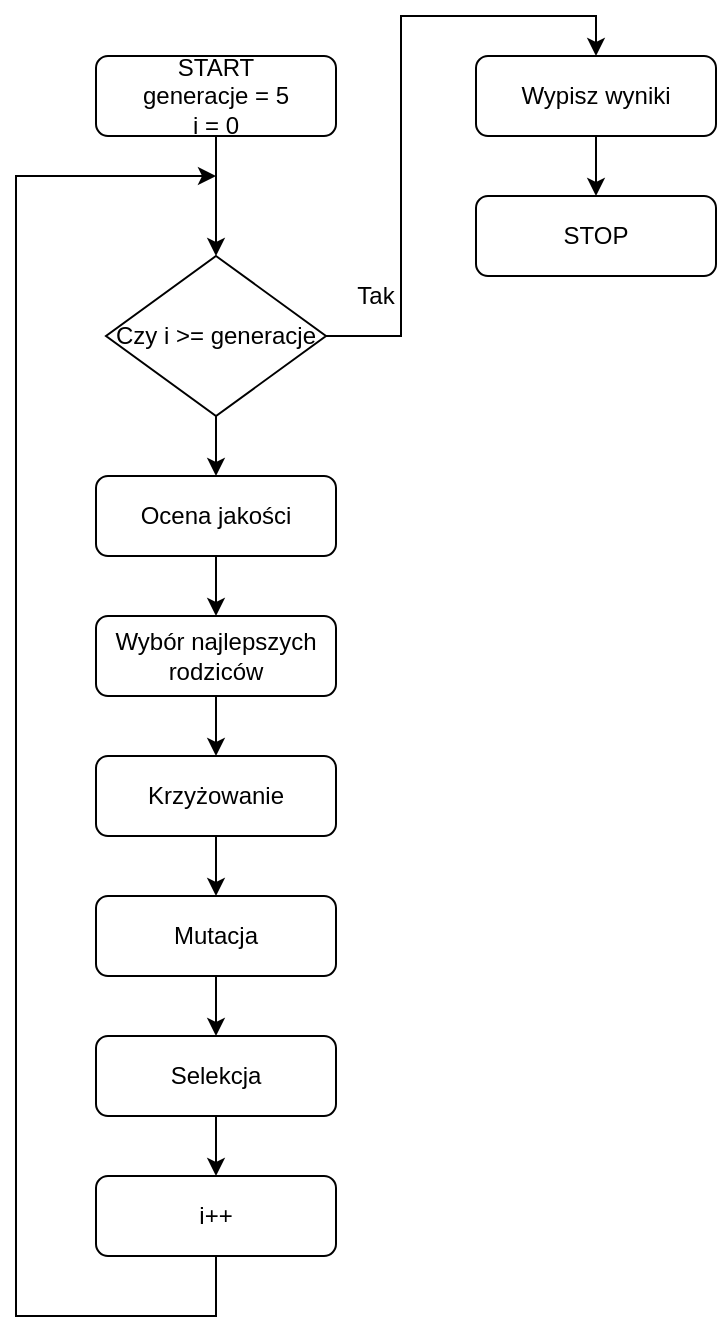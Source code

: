 <mxfile version="14.6.1" type="device"><diagram id="D_GFgqAIxp1KtoXFN4_Y" name="Page-1"><mxGraphModel dx="1117" dy="1050" grid="1" gridSize="10" guides="1" tooltips="1" connect="1" arrows="1" fold="1" page="1" pageScale="1" pageWidth="827" pageHeight="1169" math="0" shadow="0"><root><mxCell id="0"/><mxCell id="1" parent="0"/><mxCell id="cy-tkis3peoD6HbruX_2-77" style="edgeStyle=orthogonalEdgeStyle;rounded=0;orthogonalLoop=1;jettySize=auto;html=1;entryX=0.5;entryY=0;entryDx=0;entryDy=0;" edge="1" parent="1" source="cy-tkis3peoD6HbruX_2-78" target="cy-tkis3peoD6HbruX_2-82"><mxGeometry relative="1" as="geometry"/></mxCell><mxCell id="cy-tkis3peoD6HbruX_2-78" value="START&lt;br&gt;generacje = 5&lt;br&gt;i = 0" style="rounded=1;whiteSpace=wrap;html=1;fontSize=12;glass=0;strokeWidth=1;shadow=0;" vertex="1" parent="1"><mxGeometry x="200" y="80" width="120" height="40" as="geometry"/></mxCell><mxCell id="cy-tkis3peoD6HbruX_2-79" value="STOP" style="rounded=1;whiteSpace=wrap;html=1;fontSize=12;glass=0;strokeWidth=1;shadow=0;" vertex="1" parent="1"><mxGeometry x="390" y="150" width="120" height="40" as="geometry"/></mxCell><mxCell id="cy-tkis3peoD6HbruX_2-80" style="edgeStyle=orthogonalEdgeStyle;rounded=0;orthogonalLoop=1;jettySize=auto;html=1;entryX=0.5;entryY=0;entryDx=0;entryDy=0;" edge="1" parent="1" source="cy-tkis3peoD6HbruX_2-82" target="cy-tkis3peoD6HbruX_2-84"><mxGeometry relative="1" as="geometry"/></mxCell><mxCell id="cy-tkis3peoD6HbruX_2-81" style="edgeStyle=orthogonalEdgeStyle;rounded=0;orthogonalLoop=1;jettySize=auto;html=1;entryX=0.5;entryY=0;entryDx=0;entryDy=0;" edge="1" parent="1" source="cy-tkis3peoD6HbruX_2-82" target="cy-tkis3peoD6HbruX_2-87"><mxGeometry relative="1" as="geometry"/></mxCell><mxCell id="cy-tkis3peoD6HbruX_2-82" value="Czy i &amp;gt;= generacje" style="rhombus;whiteSpace=wrap;html=1;" vertex="1" parent="1"><mxGeometry x="205" y="180" width="110" height="80" as="geometry"/></mxCell><mxCell id="cy-tkis3peoD6HbruX_2-83" style="edgeStyle=orthogonalEdgeStyle;rounded=0;orthogonalLoop=1;jettySize=auto;html=1;entryX=0.5;entryY=0;entryDx=0;entryDy=0;" edge="1" parent="1" source="cy-tkis3peoD6HbruX_2-84" target="cy-tkis3peoD6HbruX_2-79"><mxGeometry relative="1" as="geometry"/></mxCell><mxCell id="cy-tkis3peoD6HbruX_2-84" value="Wypisz wyniki" style="rounded=1;whiteSpace=wrap;html=1;fontSize=12;glass=0;strokeWidth=1;shadow=0;" vertex="1" parent="1"><mxGeometry x="390" y="80" width="120" height="40" as="geometry"/></mxCell><mxCell id="cy-tkis3peoD6HbruX_2-85" value="Tak" style="text;html=1;strokeColor=none;fillColor=none;align=center;verticalAlign=middle;whiteSpace=wrap;rounded=0;" vertex="1" parent="1"><mxGeometry x="320" y="190" width="40" height="20" as="geometry"/></mxCell><mxCell id="cy-tkis3peoD6HbruX_2-86" style="edgeStyle=orthogonalEdgeStyle;rounded=0;orthogonalLoop=1;jettySize=auto;html=1;entryX=0.5;entryY=0;entryDx=0;entryDy=0;" edge="1" parent="1" source="cy-tkis3peoD6HbruX_2-87" target="cy-tkis3peoD6HbruX_2-89"><mxGeometry relative="1" as="geometry"/></mxCell><mxCell id="cy-tkis3peoD6HbruX_2-87" value="Ocena jakości" style="rounded=1;whiteSpace=wrap;html=1;fontSize=12;glass=0;strokeWidth=1;shadow=0;" vertex="1" parent="1"><mxGeometry x="200" y="290" width="120" height="40" as="geometry"/></mxCell><mxCell id="cy-tkis3peoD6HbruX_2-88" style="edgeStyle=orthogonalEdgeStyle;rounded=0;orthogonalLoop=1;jettySize=auto;html=1;entryX=0.5;entryY=0;entryDx=0;entryDy=0;" edge="1" parent="1" source="cy-tkis3peoD6HbruX_2-89" target="cy-tkis3peoD6HbruX_2-91"><mxGeometry relative="1" as="geometry"/></mxCell><mxCell id="cy-tkis3peoD6HbruX_2-89" value="Wybór najlepszych rodziców" style="rounded=1;whiteSpace=wrap;html=1;fontSize=12;glass=0;strokeWidth=1;shadow=0;" vertex="1" parent="1"><mxGeometry x="200" y="360" width="120" height="40" as="geometry"/></mxCell><mxCell id="cy-tkis3peoD6HbruX_2-90" style="edgeStyle=orthogonalEdgeStyle;rounded=0;orthogonalLoop=1;jettySize=auto;html=1;entryX=0.5;entryY=0;entryDx=0;entryDy=0;" edge="1" parent="1" source="cy-tkis3peoD6HbruX_2-91" target="cy-tkis3peoD6HbruX_2-93"><mxGeometry relative="1" as="geometry"/></mxCell><mxCell id="cy-tkis3peoD6HbruX_2-91" value="Krzyżowanie" style="rounded=1;whiteSpace=wrap;html=1;fontSize=12;glass=0;strokeWidth=1;shadow=0;" vertex="1" parent="1"><mxGeometry x="200" y="430" width="120" height="40" as="geometry"/></mxCell><mxCell id="cy-tkis3peoD6HbruX_2-92" style="edgeStyle=orthogonalEdgeStyle;rounded=0;orthogonalLoop=1;jettySize=auto;html=1;entryX=0.5;entryY=0;entryDx=0;entryDy=0;" edge="1" parent="1" source="cy-tkis3peoD6HbruX_2-93" target="cy-tkis3peoD6HbruX_2-95"><mxGeometry relative="1" as="geometry"/></mxCell><mxCell id="cy-tkis3peoD6HbruX_2-93" value="Mutacja" style="rounded=1;whiteSpace=wrap;html=1;fontSize=12;glass=0;strokeWidth=1;shadow=0;" vertex="1" parent="1"><mxGeometry x="200" y="500" width="120" height="40" as="geometry"/></mxCell><mxCell id="cy-tkis3peoD6HbruX_2-94" style="edgeStyle=orthogonalEdgeStyle;rounded=0;orthogonalLoop=1;jettySize=auto;html=1;entryX=0.5;entryY=0;entryDx=0;entryDy=0;" edge="1" parent="1" source="cy-tkis3peoD6HbruX_2-95" target="cy-tkis3peoD6HbruX_2-97"><mxGeometry relative="1" as="geometry"/></mxCell><mxCell id="cy-tkis3peoD6HbruX_2-95" value="Selekcja" style="rounded=1;whiteSpace=wrap;html=1;fontSize=12;glass=0;strokeWidth=1;shadow=0;" vertex="1" parent="1"><mxGeometry x="200" y="570" width="120" height="40" as="geometry"/></mxCell><mxCell id="cy-tkis3peoD6HbruX_2-96" style="edgeStyle=orthogonalEdgeStyle;rounded=0;orthogonalLoop=1;jettySize=auto;html=1;" edge="1" parent="1" source="cy-tkis3peoD6HbruX_2-97"><mxGeometry relative="1" as="geometry"><mxPoint x="260" y="140" as="targetPoint"/><Array as="points"><mxPoint x="260" y="710"/><mxPoint x="160" y="710"/><mxPoint x="160" y="140"/></Array></mxGeometry></mxCell><mxCell id="cy-tkis3peoD6HbruX_2-97" value="i++" style="rounded=1;whiteSpace=wrap;html=1;fontSize=12;glass=0;strokeWidth=1;shadow=0;" vertex="1" parent="1"><mxGeometry x="200" y="640" width="120" height="40" as="geometry"/></mxCell></root></mxGraphModel></diagram></mxfile>